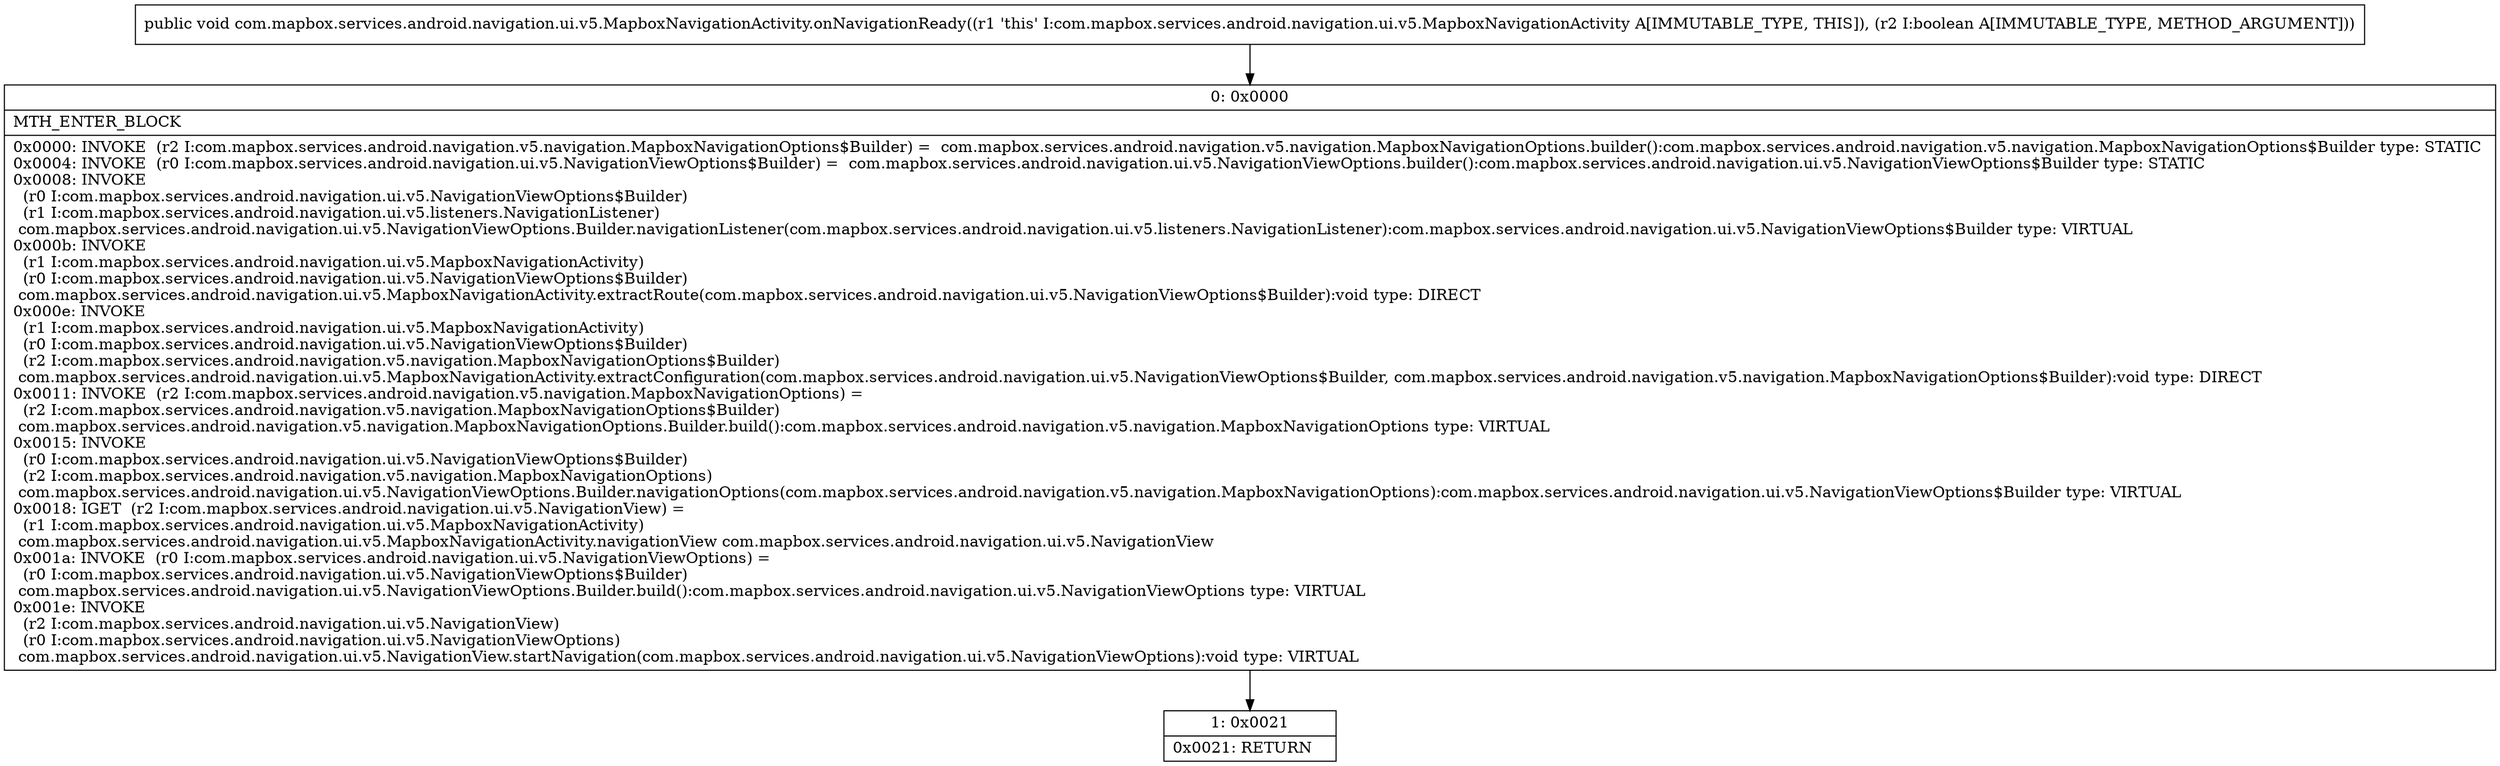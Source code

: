 digraph "CFG forcom.mapbox.services.android.navigation.ui.v5.MapboxNavigationActivity.onNavigationReady(Z)V" {
Node_0 [shape=record,label="{0\:\ 0x0000|MTH_ENTER_BLOCK\l|0x0000: INVOKE  (r2 I:com.mapbox.services.android.navigation.v5.navigation.MapboxNavigationOptions$Builder) =  com.mapbox.services.android.navigation.v5.navigation.MapboxNavigationOptions.builder():com.mapbox.services.android.navigation.v5.navigation.MapboxNavigationOptions$Builder type: STATIC \l0x0004: INVOKE  (r0 I:com.mapbox.services.android.navigation.ui.v5.NavigationViewOptions$Builder) =  com.mapbox.services.android.navigation.ui.v5.NavigationViewOptions.builder():com.mapbox.services.android.navigation.ui.v5.NavigationViewOptions$Builder type: STATIC \l0x0008: INVOKE  \l  (r0 I:com.mapbox.services.android.navigation.ui.v5.NavigationViewOptions$Builder)\l  (r1 I:com.mapbox.services.android.navigation.ui.v5.listeners.NavigationListener)\l com.mapbox.services.android.navigation.ui.v5.NavigationViewOptions.Builder.navigationListener(com.mapbox.services.android.navigation.ui.v5.listeners.NavigationListener):com.mapbox.services.android.navigation.ui.v5.NavigationViewOptions$Builder type: VIRTUAL \l0x000b: INVOKE  \l  (r1 I:com.mapbox.services.android.navigation.ui.v5.MapboxNavigationActivity)\l  (r0 I:com.mapbox.services.android.navigation.ui.v5.NavigationViewOptions$Builder)\l com.mapbox.services.android.navigation.ui.v5.MapboxNavigationActivity.extractRoute(com.mapbox.services.android.navigation.ui.v5.NavigationViewOptions$Builder):void type: DIRECT \l0x000e: INVOKE  \l  (r1 I:com.mapbox.services.android.navigation.ui.v5.MapboxNavigationActivity)\l  (r0 I:com.mapbox.services.android.navigation.ui.v5.NavigationViewOptions$Builder)\l  (r2 I:com.mapbox.services.android.navigation.v5.navigation.MapboxNavigationOptions$Builder)\l com.mapbox.services.android.navigation.ui.v5.MapboxNavigationActivity.extractConfiguration(com.mapbox.services.android.navigation.ui.v5.NavigationViewOptions$Builder, com.mapbox.services.android.navigation.v5.navigation.MapboxNavigationOptions$Builder):void type: DIRECT \l0x0011: INVOKE  (r2 I:com.mapbox.services.android.navigation.v5.navigation.MapboxNavigationOptions) = \l  (r2 I:com.mapbox.services.android.navigation.v5.navigation.MapboxNavigationOptions$Builder)\l com.mapbox.services.android.navigation.v5.navigation.MapboxNavigationOptions.Builder.build():com.mapbox.services.android.navigation.v5.navigation.MapboxNavigationOptions type: VIRTUAL \l0x0015: INVOKE  \l  (r0 I:com.mapbox.services.android.navigation.ui.v5.NavigationViewOptions$Builder)\l  (r2 I:com.mapbox.services.android.navigation.v5.navigation.MapboxNavigationOptions)\l com.mapbox.services.android.navigation.ui.v5.NavigationViewOptions.Builder.navigationOptions(com.mapbox.services.android.navigation.v5.navigation.MapboxNavigationOptions):com.mapbox.services.android.navigation.ui.v5.NavigationViewOptions$Builder type: VIRTUAL \l0x0018: IGET  (r2 I:com.mapbox.services.android.navigation.ui.v5.NavigationView) = \l  (r1 I:com.mapbox.services.android.navigation.ui.v5.MapboxNavigationActivity)\l com.mapbox.services.android.navigation.ui.v5.MapboxNavigationActivity.navigationView com.mapbox.services.android.navigation.ui.v5.NavigationView \l0x001a: INVOKE  (r0 I:com.mapbox.services.android.navigation.ui.v5.NavigationViewOptions) = \l  (r0 I:com.mapbox.services.android.navigation.ui.v5.NavigationViewOptions$Builder)\l com.mapbox.services.android.navigation.ui.v5.NavigationViewOptions.Builder.build():com.mapbox.services.android.navigation.ui.v5.NavigationViewOptions type: VIRTUAL \l0x001e: INVOKE  \l  (r2 I:com.mapbox.services.android.navigation.ui.v5.NavigationView)\l  (r0 I:com.mapbox.services.android.navigation.ui.v5.NavigationViewOptions)\l com.mapbox.services.android.navigation.ui.v5.NavigationView.startNavigation(com.mapbox.services.android.navigation.ui.v5.NavigationViewOptions):void type: VIRTUAL \l}"];
Node_1 [shape=record,label="{1\:\ 0x0021|0x0021: RETURN   \l}"];
MethodNode[shape=record,label="{public void com.mapbox.services.android.navigation.ui.v5.MapboxNavigationActivity.onNavigationReady((r1 'this' I:com.mapbox.services.android.navigation.ui.v5.MapboxNavigationActivity A[IMMUTABLE_TYPE, THIS]), (r2 I:boolean A[IMMUTABLE_TYPE, METHOD_ARGUMENT])) }"];
MethodNode -> Node_0;
Node_0 -> Node_1;
}

